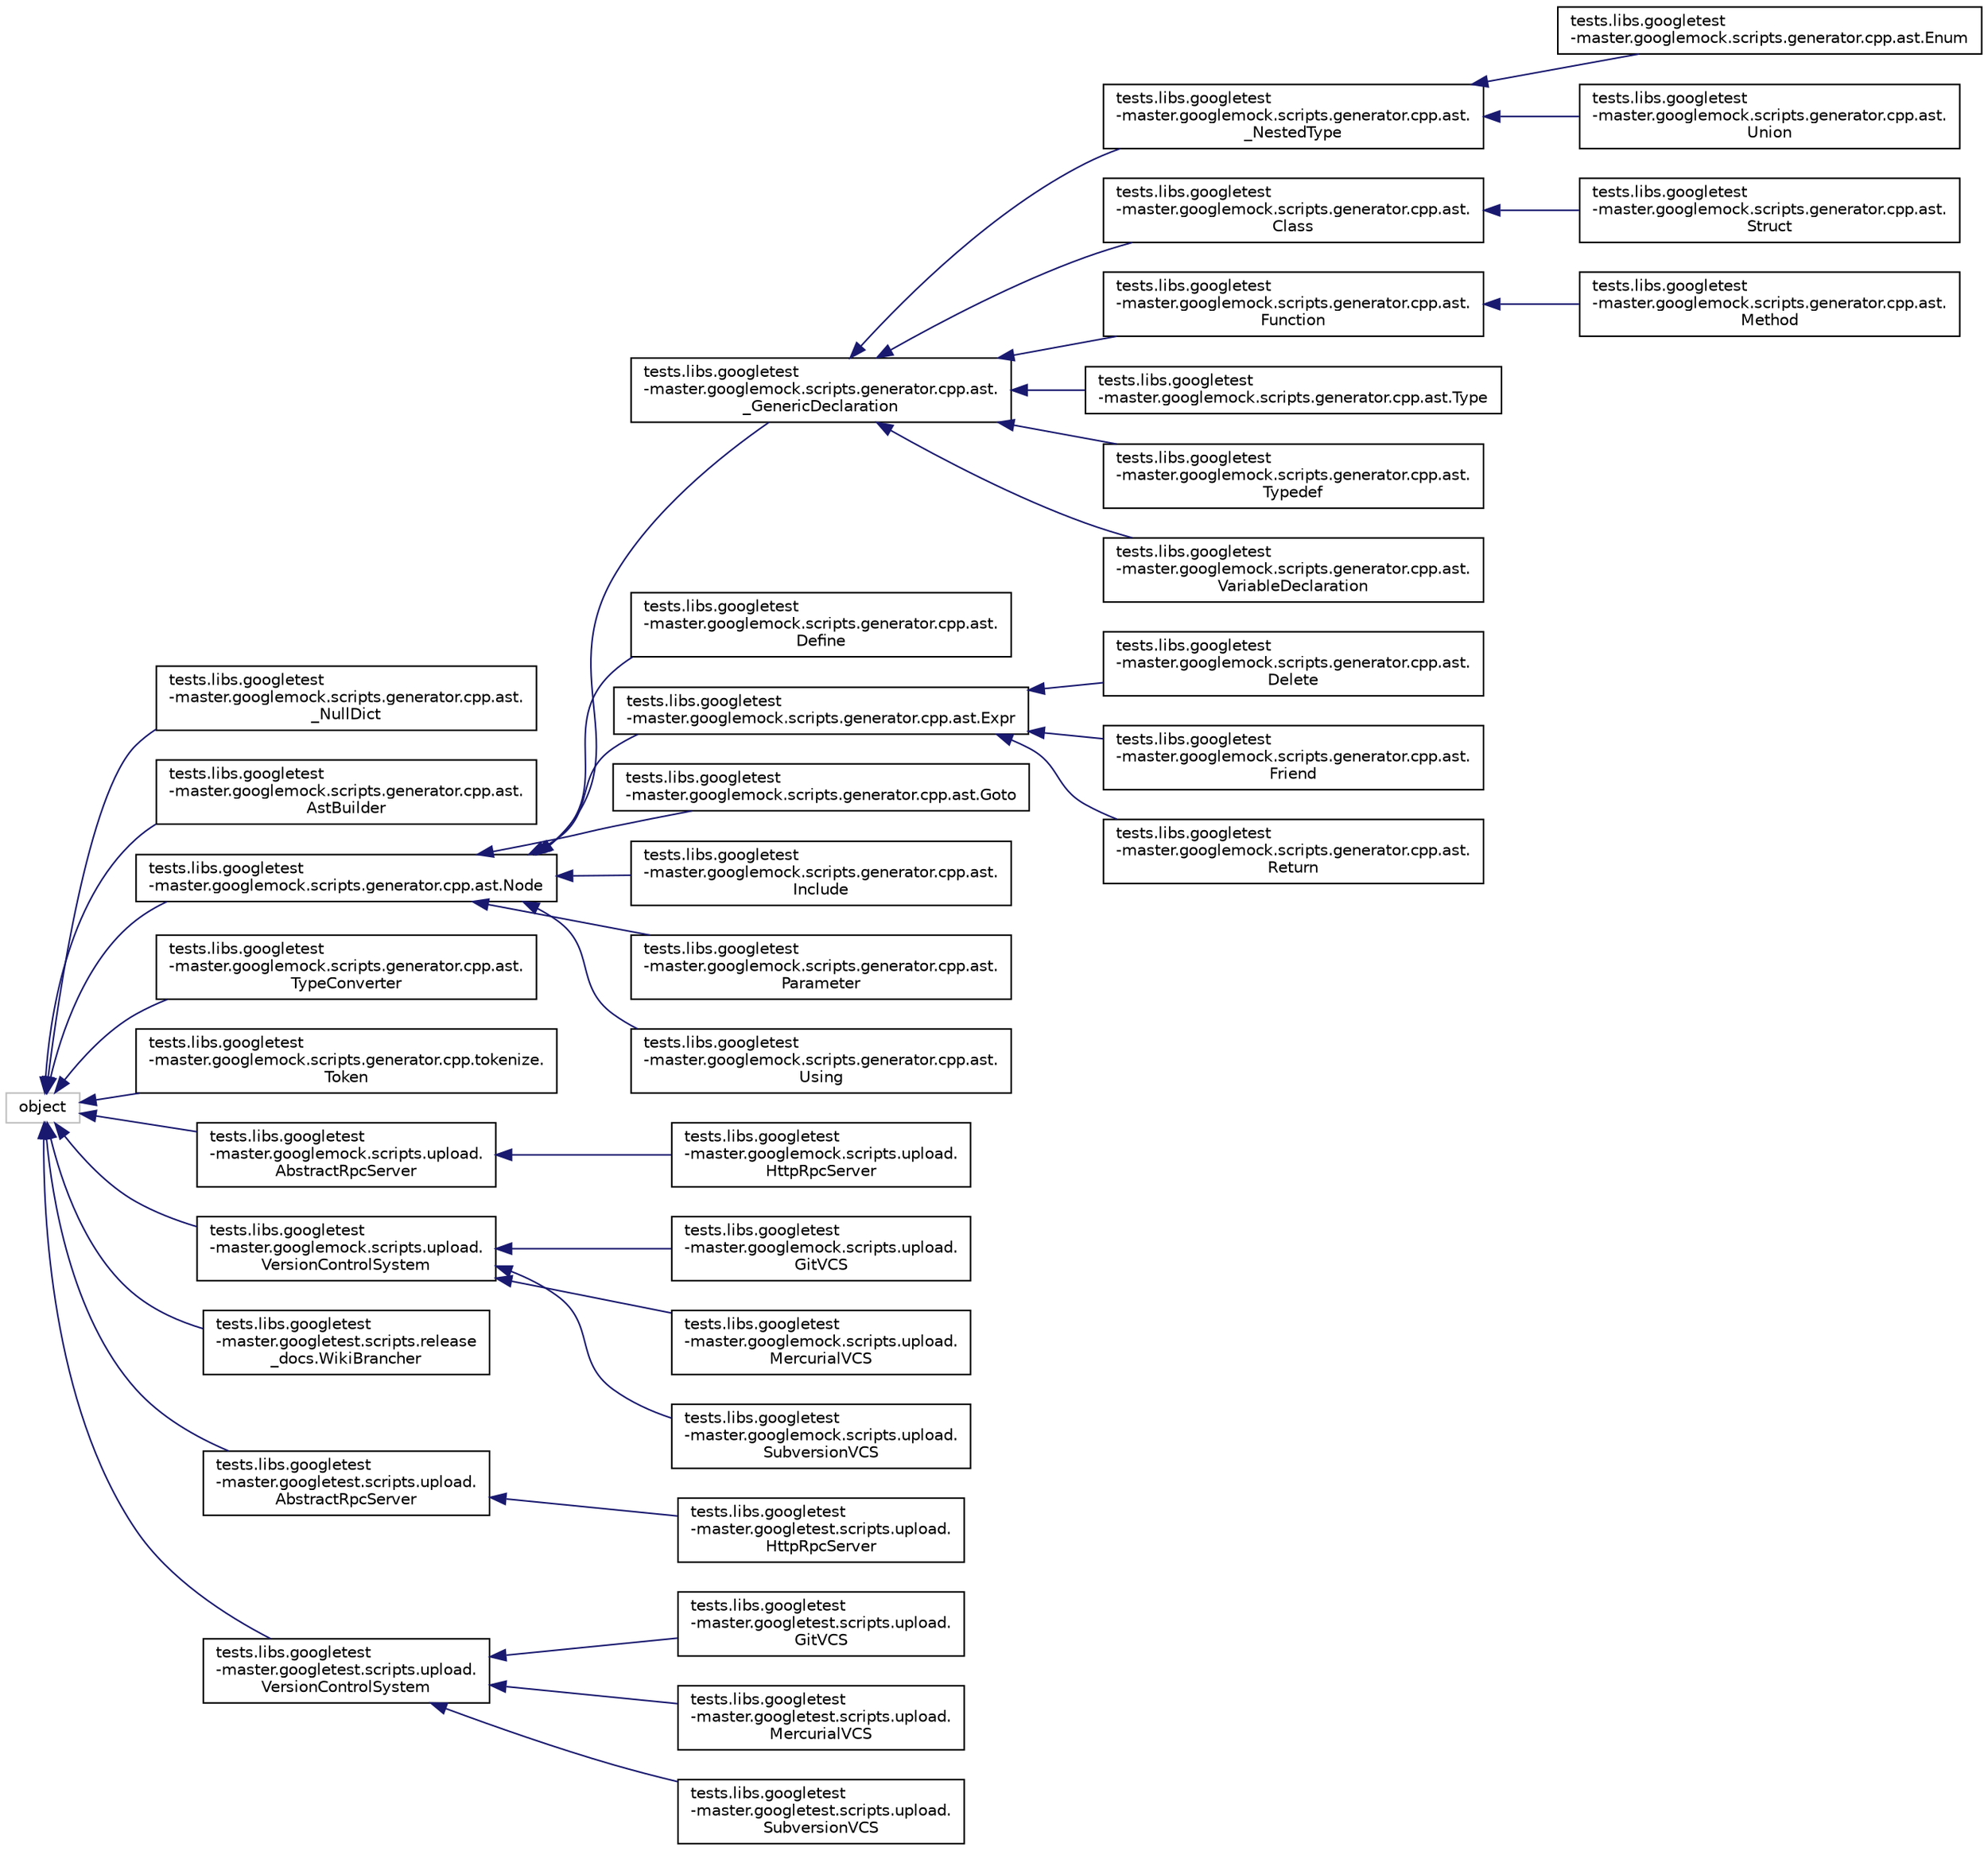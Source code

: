 digraph "Graphical Class Hierarchy"
{
  edge [fontname="Helvetica",fontsize="10",labelfontname="Helvetica",labelfontsize="10"];
  node [fontname="Helvetica",fontsize="10",shape=record];
  rankdir="LR";
  Node386 [label="object",height=0.2,width=0.4,color="grey75", fillcolor="white", style="filled"];
  Node386 -> Node0 [dir="back",color="midnightblue",fontsize="10",style="solid",fontname="Helvetica"];
  Node0 [label="tests.libs.googletest\l-master.googlemock.scripts.generator.cpp.ast.\l_NullDict",height=0.2,width=0.4,color="black", fillcolor="white", style="filled",URL="$classtests_1_1libs_1_1googletest-master_1_1googlemock_1_1scripts_1_1generator_1_1cpp_1_1ast_1_1__NullDict.html"];
  Node386 -> Node388 [dir="back",color="midnightblue",fontsize="10",style="solid",fontname="Helvetica"];
  Node388 [label="tests.libs.googletest\l-master.googlemock.scripts.generator.cpp.ast.\lAstBuilder",height=0.2,width=0.4,color="black", fillcolor="white", style="filled",URL="$classtests_1_1libs_1_1googletest-master_1_1googlemock_1_1scripts_1_1generator_1_1cpp_1_1ast_1_1AstBuilder.html"];
  Node386 -> Node389 [dir="back",color="midnightblue",fontsize="10",style="solid",fontname="Helvetica"];
  Node389 [label="tests.libs.googletest\l-master.googlemock.scripts.generator.cpp.ast.Node",height=0.2,width=0.4,color="black", fillcolor="white", style="filled",URL="$classtests_1_1libs_1_1googletest-master_1_1googlemock_1_1scripts_1_1generator_1_1cpp_1_1ast_1_1Node.html"];
  Node389 -> Node390 [dir="back",color="midnightblue",fontsize="10",style="solid",fontname="Helvetica"];
  Node390 [label="tests.libs.googletest\l-master.googlemock.scripts.generator.cpp.ast.\l_GenericDeclaration",height=0.2,width=0.4,color="black", fillcolor="white", style="filled",URL="$classtests_1_1libs_1_1googletest-master_1_1googlemock_1_1scripts_1_1generator_1_1cpp_1_1ast_1_1__GenericDeclaration.html"];
  Node390 -> Node391 [dir="back",color="midnightblue",fontsize="10",style="solid",fontname="Helvetica"];
  Node391 [label="tests.libs.googletest\l-master.googlemock.scripts.generator.cpp.ast.\l_NestedType",height=0.2,width=0.4,color="black", fillcolor="white", style="filled",URL="$classtests_1_1libs_1_1googletest-master_1_1googlemock_1_1scripts_1_1generator_1_1cpp_1_1ast_1_1__NestedType.html"];
  Node391 -> Node392 [dir="back",color="midnightblue",fontsize="10",style="solid",fontname="Helvetica"];
  Node392 [label="tests.libs.googletest\l-master.googlemock.scripts.generator.cpp.ast.Enum",height=0.2,width=0.4,color="black", fillcolor="white", style="filled",URL="$classtests_1_1libs_1_1googletest-master_1_1googlemock_1_1scripts_1_1generator_1_1cpp_1_1ast_1_1Enum.html"];
  Node391 -> Node393 [dir="back",color="midnightblue",fontsize="10",style="solid",fontname="Helvetica"];
  Node393 [label="tests.libs.googletest\l-master.googlemock.scripts.generator.cpp.ast.\lUnion",height=0.2,width=0.4,color="black", fillcolor="white", style="filled",URL="$classtests_1_1libs_1_1googletest-master_1_1googlemock_1_1scripts_1_1generator_1_1cpp_1_1ast_1_1Union.html"];
  Node390 -> Node394 [dir="back",color="midnightblue",fontsize="10",style="solid",fontname="Helvetica"];
  Node394 [label="tests.libs.googletest\l-master.googlemock.scripts.generator.cpp.ast.\lClass",height=0.2,width=0.4,color="black", fillcolor="white", style="filled",URL="$classtests_1_1libs_1_1googletest-master_1_1googlemock_1_1scripts_1_1generator_1_1cpp_1_1ast_1_1Class.html"];
  Node394 -> Node395 [dir="back",color="midnightblue",fontsize="10",style="solid",fontname="Helvetica"];
  Node395 [label="tests.libs.googletest\l-master.googlemock.scripts.generator.cpp.ast.\lStruct",height=0.2,width=0.4,color="black", fillcolor="white", style="filled",URL="$classtests_1_1libs_1_1googletest-master_1_1googlemock_1_1scripts_1_1generator_1_1cpp_1_1ast_1_1Struct.html"];
  Node390 -> Node396 [dir="back",color="midnightblue",fontsize="10",style="solid",fontname="Helvetica"];
  Node396 [label="tests.libs.googletest\l-master.googlemock.scripts.generator.cpp.ast.\lFunction",height=0.2,width=0.4,color="black", fillcolor="white", style="filled",URL="$classtests_1_1libs_1_1googletest-master_1_1googlemock_1_1scripts_1_1generator_1_1cpp_1_1ast_1_1Function.html"];
  Node396 -> Node397 [dir="back",color="midnightblue",fontsize="10",style="solid",fontname="Helvetica"];
  Node397 [label="tests.libs.googletest\l-master.googlemock.scripts.generator.cpp.ast.\lMethod",height=0.2,width=0.4,color="black", fillcolor="white", style="filled",URL="$classtests_1_1libs_1_1googletest-master_1_1googlemock_1_1scripts_1_1generator_1_1cpp_1_1ast_1_1Method.html"];
  Node390 -> Node398 [dir="back",color="midnightblue",fontsize="10",style="solid",fontname="Helvetica"];
  Node398 [label="tests.libs.googletest\l-master.googlemock.scripts.generator.cpp.ast.Type",height=0.2,width=0.4,color="black", fillcolor="white", style="filled",URL="$classtests_1_1libs_1_1googletest-master_1_1googlemock_1_1scripts_1_1generator_1_1cpp_1_1ast_1_1Type.html"];
  Node390 -> Node399 [dir="back",color="midnightblue",fontsize="10",style="solid",fontname="Helvetica"];
  Node399 [label="tests.libs.googletest\l-master.googlemock.scripts.generator.cpp.ast.\lTypedef",height=0.2,width=0.4,color="black", fillcolor="white", style="filled",URL="$classtests_1_1libs_1_1googletest-master_1_1googlemock_1_1scripts_1_1generator_1_1cpp_1_1ast_1_1Typedef.html"];
  Node390 -> Node400 [dir="back",color="midnightblue",fontsize="10",style="solid",fontname="Helvetica"];
  Node400 [label="tests.libs.googletest\l-master.googlemock.scripts.generator.cpp.ast.\lVariableDeclaration",height=0.2,width=0.4,color="black", fillcolor="white", style="filled",URL="$classtests_1_1libs_1_1googletest-master_1_1googlemock_1_1scripts_1_1generator_1_1cpp_1_1ast_1_1VariableDeclaration.html"];
  Node389 -> Node401 [dir="back",color="midnightblue",fontsize="10",style="solid",fontname="Helvetica"];
  Node401 [label="tests.libs.googletest\l-master.googlemock.scripts.generator.cpp.ast.\lDefine",height=0.2,width=0.4,color="black", fillcolor="white", style="filled",URL="$classtests_1_1libs_1_1googletest-master_1_1googlemock_1_1scripts_1_1generator_1_1cpp_1_1ast_1_1Define.html"];
  Node389 -> Node402 [dir="back",color="midnightblue",fontsize="10",style="solid",fontname="Helvetica"];
  Node402 [label="tests.libs.googletest\l-master.googlemock.scripts.generator.cpp.ast.Expr",height=0.2,width=0.4,color="black", fillcolor="white", style="filled",URL="$classtests_1_1libs_1_1googletest-master_1_1googlemock_1_1scripts_1_1generator_1_1cpp_1_1ast_1_1Expr.html"];
  Node402 -> Node403 [dir="back",color="midnightblue",fontsize="10",style="solid",fontname="Helvetica"];
  Node403 [label="tests.libs.googletest\l-master.googlemock.scripts.generator.cpp.ast.\lDelete",height=0.2,width=0.4,color="black", fillcolor="white", style="filled",URL="$classtests_1_1libs_1_1googletest-master_1_1googlemock_1_1scripts_1_1generator_1_1cpp_1_1ast_1_1Delete.html"];
  Node402 -> Node404 [dir="back",color="midnightblue",fontsize="10",style="solid",fontname="Helvetica"];
  Node404 [label="tests.libs.googletest\l-master.googlemock.scripts.generator.cpp.ast.\lFriend",height=0.2,width=0.4,color="black", fillcolor="white", style="filled",URL="$classtests_1_1libs_1_1googletest-master_1_1googlemock_1_1scripts_1_1generator_1_1cpp_1_1ast_1_1Friend.html"];
  Node402 -> Node405 [dir="back",color="midnightblue",fontsize="10",style="solid",fontname="Helvetica"];
  Node405 [label="tests.libs.googletest\l-master.googlemock.scripts.generator.cpp.ast.\lReturn",height=0.2,width=0.4,color="black", fillcolor="white", style="filled",URL="$classtests_1_1libs_1_1googletest-master_1_1googlemock_1_1scripts_1_1generator_1_1cpp_1_1ast_1_1Return.html"];
  Node389 -> Node406 [dir="back",color="midnightblue",fontsize="10",style="solid",fontname="Helvetica"];
  Node406 [label="tests.libs.googletest\l-master.googlemock.scripts.generator.cpp.ast.Goto",height=0.2,width=0.4,color="black", fillcolor="white", style="filled",URL="$classtests_1_1libs_1_1googletest-master_1_1googlemock_1_1scripts_1_1generator_1_1cpp_1_1ast_1_1Goto.html"];
  Node389 -> Node407 [dir="back",color="midnightblue",fontsize="10",style="solid",fontname="Helvetica"];
  Node407 [label="tests.libs.googletest\l-master.googlemock.scripts.generator.cpp.ast.\lInclude",height=0.2,width=0.4,color="black", fillcolor="white", style="filled",URL="$classtests_1_1libs_1_1googletest-master_1_1googlemock_1_1scripts_1_1generator_1_1cpp_1_1ast_1_1Include.html"];
  Node389 -> Node408 [dir="back",color="midnightblue",fontsize="10",style="solid",fontname="Helvetica"];
  Node408 [label="tests.libs.googletest\l-master.googlemock.scripts.generator.cpp.ast.\lParameter",height=0.2,width=0.4,color="black", fillcolor="white", style="filled",URL="$classtests_1_1libs_1_1googletest-master_1_1googlemock_1_1scripts_1_1generator_1_1cpp_1_1ast_1_1Parameter.html"];
  Node389 -> Node409 [dir="back",color="midnightblue",fontsize="10",style="solid",fontname="Helvetica"];
  Node409 [label="tests.libs.googletest\l-master.googlemock.scripts.generator.cpp.ast.\lUsing",height=0.2,width=0.4,color="black", fillcolor="white", style="filled",URL="$classtests_1_1libs_1_1googletest-master_1_1googlemock_1_1scripts_1_1generator_1_1cpp_1_1ast_1_1Using.html"];
  Node386 -> Node410 [dir="back",color="midnightblue",fontsize="10",style="solid",fontname="Helvetica"];
  Node410 [label="tests.libs.googletest\l-master.googlemock.scripts.generator.cpp.ast.\lTypeConverter",height=0.2,width=0.4,color="black", fillcolor="white", style="filled",URL="$classtests_1_1libs_1_1googletest-master_1_1googlemock_1_1scripts_1_1generator_1_1cpp_1_1ast_1_1TypeConverter.html"];
  Node386 -> Node411 [dir="back",color="midnightblue",fontsize="10",style="solid",fontname="Helvetica"];
  Node411 [label="tests.libs.googletest\l-master.googlemock.scripts.generator.cpp.tokenize.\lToken",height=0.2,width=0.4,color="black", fillcolor="white", style="filled",URL="$classtests_1_1libs_1_1googletest-master_1_1googlemock_1_1scripts_1_1generator_1_1cpp_1_1tokenize_1_1Token.html"];
  Node386 -> Node412 [dir="back",color="midnightblue",fontsize="10",style="solid",fontname="Helvetica"];
  Node412 [label="tests.libs.googletest\l-master.googlemock.scripts.upload.\lAbstractRpcServer",height=0.2,width=0.4,color="black", fillcolor="white", style="filled",URL="$classtests_1_1libs_1_1googletest-master_1_1googlemock_1_1scripts_1_1upload_1_1AbstractRpcServer.html"];
  Node412 -> Node413 [dir="back",color="midnightblue",fontsize="10",style="solid",fontname="Helvetica"];
  Node413 [label="tests.libs.googletest\l-master.googlemock.scripts.upload.\lHttpRpcServer",height=0.2,width=0.4,color="black", fillcolor="white", style="filled",URL="$classtests_1_1libs_1_1googletest-master_1_1googlemock_1_1scripts_1_1upload_1_1HttpRpcServer.html",tooltip="elif e.code >= 500 and e.code < 600: Server Error - try again."];
  Node386 -> Node414 [dir="back",color="midnightblue",fontsize="10",style="solid",fontname="Helvetica"];
  Node414 [label="tests.libs.googletest\l-master.googlemock.scripts.upload.\lVersionControlSystem",height=0.2,width=0.4,color="black", fillcolor="white", style="filled",URL="$classtests_1_1libs_1_1googletest-master_1_1googlemock_1_1scripts_1_1upload_1_1VersionControlSystem.html"];
  Node414 -> Node415 [dir="back",color="midnightblue",fontsize="10",style="solid",fontname="Helvetica"];
  Node415 [label="tests.libs.googletest\l-master.googlemock.scripts.upload.\lGitVCS",height=0.2,width=0.4,color="black", fillcolor="white", style="filled",URL="$classtests_1_1libs_1_1googletest-master_1_1googlemock_1_1scripts_1_1upload_1_1GitVCS.html"];
  Node414 -> Node416 [dir="back",color="midnightblue",fontsize="10",style="solid",fontname="Helvetica"];
  Node416 [label="tests.libs.googletest\l-master.googlemock.scripts.upload.\lMercurialVCS",height=0.2,width=0.4,color="black", fillcolor="white", style="filled",URL="$classtests_1_1libs_1_1googletest-master_1_1googlemock_1_1scripts_1_1upload_1_1MercurialVCS.html"];
  Node414 -> Node417 [dir="back",color="midnightblue",fontsize="10",style="solid",fontname="Helvetica"];
  Node417 [label="tests.libs.googletest\l-master.googlemock.scripts.upload.\lSubversionVCS",height=0.2,width=0.4,color="black", fillcolor="white", style="filled",URL="$classtests_1_1libs_1_1googletest-master_1_1googlemock_1_1scripts_1_1upload_1_1SubversionVCS.html"];
  Node386 -> Node418 [dir="back",color="midnightblue",fontsize="10",style="solid",fontname="Helvetica"];
  Node418 [label="tests.libs.googletest\l-master.googletest.scripts.release\l_docs.WikiBrancher",height=0.2,width=0.4,color="black", fillcolor="white", style="filled",URL="$classtests_1_1libs_1_1googletest-master_1_1googletest_1_1scripts_1_1release__docs_1_1WikiBrancher.html"];
  Node386 -> Node419 [dir="back",color="midnightblue",fontsize="10",style="solid",fontname="Helvetica"];
  Node419 [label="tests.libs.googletest\l-master.googletest.scripts.upload.\lAbstractRpcServer",height=0.2,width=0.4,color="black", fillcolor="white", style="filled",URL="$classtests_1_1libs_1_1googletest-master_1_1googletest_1_1scripts_1_1upload_1_1AbstractRpcServer.html"];
  Node419 -> Node420 [dir="back",color="midnightblue",fontsize="10",style="solid",fontname="Helvetica"];
  Node420 [label="tests.libs.googletest\l-master.googletest.scripts.upload.\lHttpRpcServer",height=0.2,width=0.4,color="black", fillcolor="white", style="filled",URL="$classtests_1_1libs_1_1googletest-master_1_1googletest_1_1scripts_1_1upload_1_1HttpRpcServer.html",tooltip="elif e.code >= 500 and e.code < 600: Server Error - try again."];
  Node386 -> Node421 [dir="back",color="midnightblue",fontsize="10",style="solid",fontname="Helvetica"];
  Node421 [label="tests.libs.googletest\l-master.googletest.scripts.upload.\lVersionControlSystem",height=0.2,width=0.4,color="black", fillcolor="white", style="filled",URL="$classtests_1_1libs_1_1googletest-master_1_1googletest_1_1scripts_1_1upload_1_1VersionControlSystem.html"];
  Node421 -> Node422 [dir="back",color="midnightblue",fontsize="10",style="solid",fontname="Helvetica"];
  Node422 [label="tests.libs.googletest\l-master.googletest.scripts.upload.\lGitVCS",height=0.2,width=0.4,color="black", fillcolor="white", style="filled",URL="$classtests_1_1libs_1_1googletest-master_1_1googletest_1_1scripts_1_1upload_1_1GitVCS.html"];
  Node421 -> Node423 [dir="back",color="midnightblue",fontsize="10",style="solid",fontname="Helvetica"];
  Node423 [label="tests.libs.googletest\l-master.googletest.scripts.upload.\lMercurialVCS",height=0.2,width=0.4,color="black", fillcolor="white", style="filled",URL="$classtests_1_1libs_1_1googletest-master_1_1googletest_1_1scripts_1_1upload_1_1MercurialVCS.html"];
  Node421 -> Node424 [dir="back",color="midnightblue",fontsize="10",style="solid",fontname="Helvetica"];
  Node424 [label="tests.libs.googletest\l-master.googletest.scripts.upload.\lSubversionVCS",height=0.2,width=0.4,color="black", fillcolor="white", style="filled",URL="$classtests_1_1libs_1_1googletest-master_1_1googletest_1_1scripts_1_1upload_1_1SubversionVCS.html"];
}
